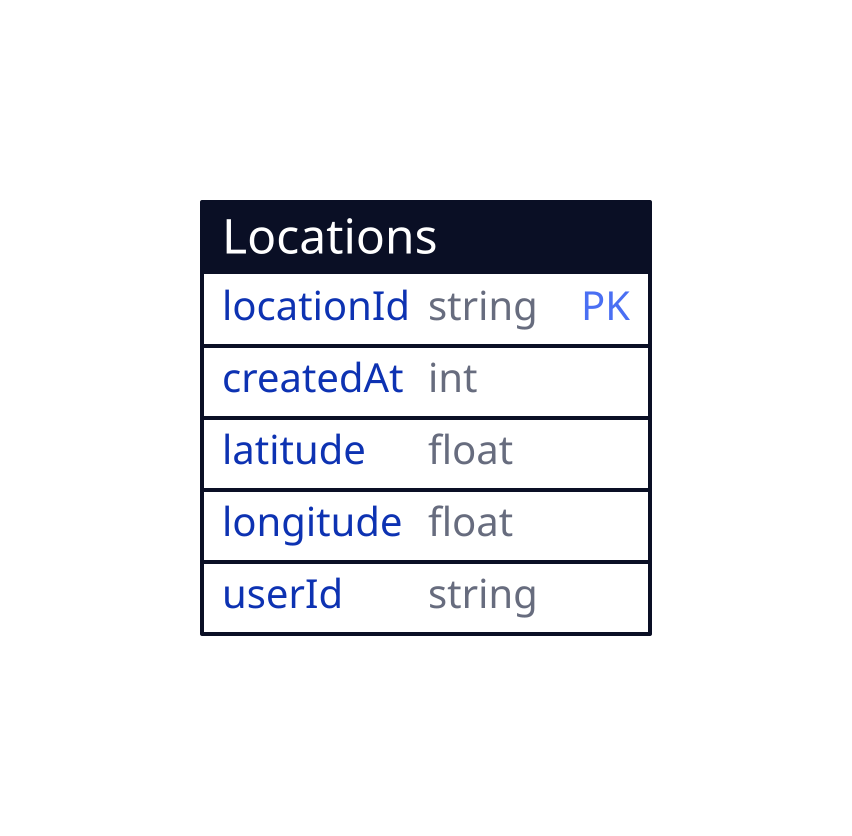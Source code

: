Locations: {
    shape: sql_table
    locationId: string {constraint: primary_key}
    createdAt: int
    latitude: float
    longitude: float
    userId: string
  }
  